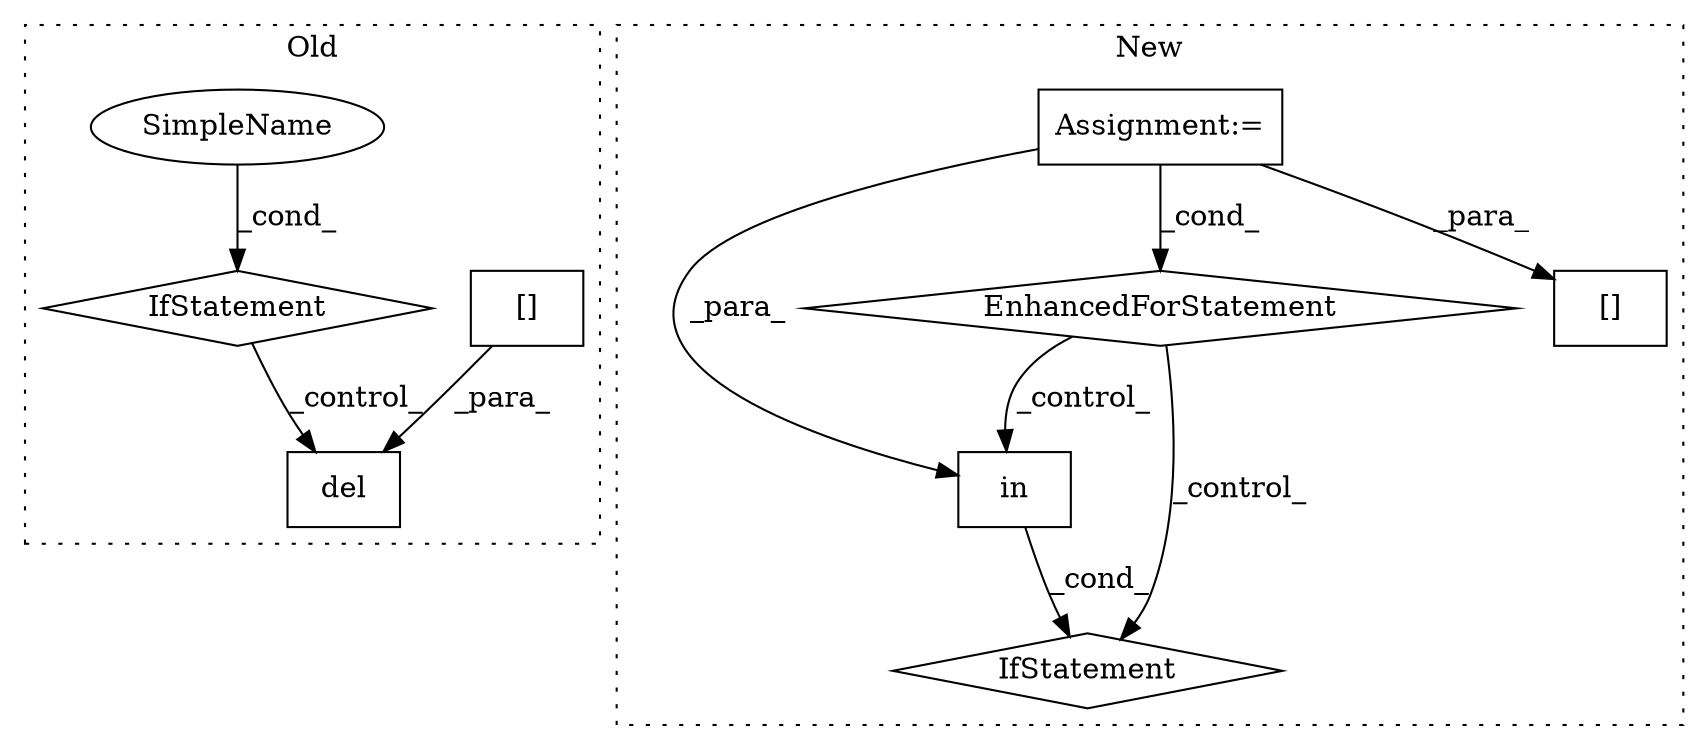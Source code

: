 digraph G {
subgraph cluster0 {
1 [label="del" a="32" s="7174,7194" l="4,1" shape="box"];
4 [label="[]" a="2" s="7178,7193" l="14,1" shape="box"];
5 [label="IfStatement" a="25" s="6834,6852" l="4,2" shape="diamond"];
6 [label="SimpleName" a="42" s="6838" l="14" shape="ellipse"];
label = "Old";
style="dotted";
}
subgraph cluster1 {
2 [label="in" a="105" s="6919" l="33" shape="box"];
3 [label="IfStatement" a="25" s="6909,6952" l="10,2" shape="diamond"];
7 [label="Assignment:=" a="7" s="6797,6899" l="63,2" shape="box"];
8 [label="EnhancedForStatement" a="70" s="6797,6899" l="63,2" shape="diamond"];
9 [label="[]" a="2" s="7060,7117" l="23,2" shape="box"];
label = "New";
style="dotted";
}
2 -> 3 [label="_cond_"];
4 -> 1 [label="_para_"];
5 -> 1 [label="_control_"];
6 -> 5 [label="_cond_"];
7 -> 2 [label="_para_"];
7 -> 8 [label="_cond_"];
7 -> 9 [label="_para_"];
8 -> 3 [label="_control_"];
8 -> 2 [label="_control_"];
}